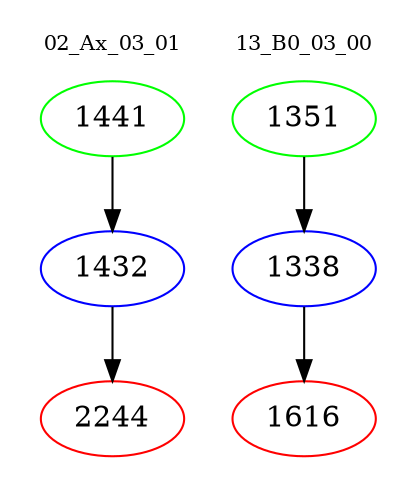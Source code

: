 digraph{
subgraph cluster_0 {
color = white
label = "02_Ax_03_01";
fontsize=10;
T0_1441 [label="1441", color="green"]
T0_1441 -> T0_1432 [color="black"]
T0_1432 [label="1432", color="blue"]
T0_1432 -> T0_2244 [color="black"]
T0_2244 [label="2244", color="red"]
}
subgraph cluster_1 {
color = white
label = "13_B0_03_00";
fontsize=10;
T1_1351 [label="1351", color="green"]
T1_1351 -> T1_1338 [color="black"]
T1_1338 [label="1338", color="blue"]
T1_1338 -> T1_1616 [color="black"]
T1_1616 [label="1616", color="red"]
}
}
